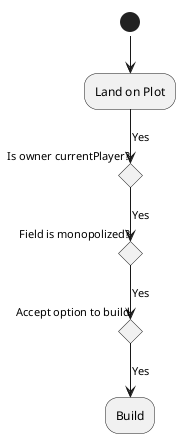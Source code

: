 @startuml
!pragma layout smetana
(*)  --> "Land on Plot"


  --> [Yes] If "Is owner currentPlayer?" then
     --> [Yes]  If "Field is monopolized?"
        --> [Yes] If "Accept option to build"
        --> [Yes] "Build"
      Endif

      Endif

      Endif


@enduml
